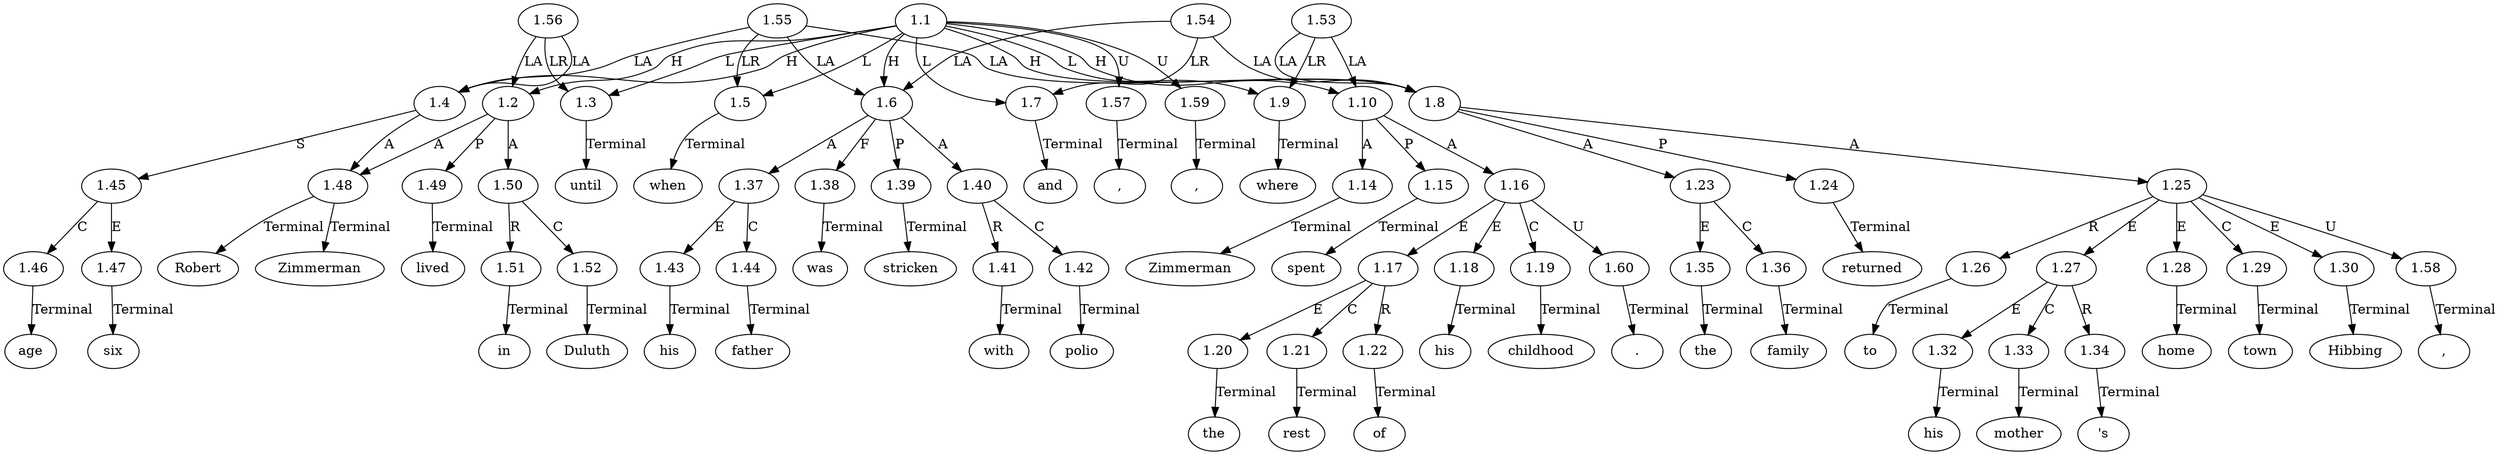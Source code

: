 // Graph
digraph {
	0.1 [label=Robert ordering=out]
	0.10 [label=when ordering=out]
	0.11 [label=his ordering=out]
	0.12 [label=father ordering=out]
	0.13 [label=was ordering=out]
	0.14 [label=stricken ordering=out]
	0.15 [label=with ordering=out]
	0.16 [label=polio ordering=out]
	0.17 [label=and ordering=out]
	0.18 [label=the ordering=out]
	0.19 [label=family ordering=out]
	0.2 [label=Zimmerman ordering=out]
	0.20 [label=returned ordering=out]
	0.21 [label=to ordering=out]
	0.22 [label=his ordering=out]
	0.23 [label=mother ordering=out]
	0.24 [label="'s" ordering=out]
	0.25 [label=home ordering=out]
	0.26 [label=town ordering=out]
	0.27 [label="," ordering=out]
	0.28 [label=Hibbing ordering=out]
	0.29 [label="," ordering=out]
	0.3 [label=lived ordering=out]
	0.30 [label=where ordering=out]
	0.31 [label=Zimmerman ordering=out]
	0.32 [label=spent ordering=out]
	0.33 [label=the ordering=out]
	0.34 [label=rest ordering=out]
	0.35 [label=of ordering=out]
	0.36 [label=his ordering=out]
	0.37 [label=childhood ordering=out]
	0.38 [label="." ordering=out]
	0.4 [label=in ordering=out]
	0.5 [label=Duluth ordering=out]
	0.6 [label=until ordering=out]
	0.7 [label=age ordering=out]
	0.8 [label=six ordering=out]
	0.9 [label="," ordering=out]
	1.1 [label=1.1 ordering=out]
	1.2 [label=1.2 ordering=out]
	1.3 [label=1.3 ordering=out]
	1.4 [label=1.4 ordering=out]
	1.5 [label=1.5 ordering=out]
	1.6 [label=1.6 ordering=out]
	1.7 [label=1.7 ordering=out]
	1.8 [label=1.8 ordering=out]
	1.9 [label=1.9 ordering=out]
	1.10 [label=1.10 ordering=out]
	1.14 [label=1.14 ordering=out]
	1.15 [label=1.15 ordering=out]
	1.16 [label=1.16 ordering=out]
	1.17 [label=1.17 ordering=out]
	1.18 [label=1.18 ordering=out]
	1.19 [label=1.19 ordering=out]
	1.20 [label=1.20 ordering=out]
	1.21 [label=1.21 ordering=out]
	1.22 [label=1.22 ordering=out]
	1.23 [label=1.23 ordering=out]
	1.24 [label=1.24 ordering=out]
	1.25 [label=1.25 ordering=out]
	1.26 [label=1.26 ordering=out]
	1.27 [label=1.27 ordering=out]
	1.28 [label=1.28 ordering=out]
	1.29 [label=1.29 ordering=out]
	1.30 [label=1.30 ordering=out]
	1.32 [label=1.32 ordering=out]
	1.33 [label=1.33 ordering=out]
	1.34 [label=1.34 ordering=out]
	1.35 [label=1.35 ordering=out]
	1.36 [label=1.36 ordering=out]
	1.37 [label=1.37 ordering=out]
	1.38 [label=1.38 ordering=out]
	1.39 [label=1.39 ordering=out]
	1.40 [label=1.40 ordering=out]
	1.41 [label=1.41 ordering=out]
	1.42 [label=1.42 ordering=out]
	1.43 [label=1.43 ordering=out]
	1.44 [label=1.44 ordering=out]
	1.45 [label=1.45 ordering=out]
	1.46 [label=1.46 ordering=out]
	1.47 [label=1.47 ordering=out]
	1.48 [label=1.48 ordering=out]
	1.49 [label=1.49 ordering=out]
	1.50 [label=1.50 ordering=out]
	1.51 [label=1.51 ordering=out]
	1.52 [label=1.52 ordering=out]
	1.53 [label=1.53 ordering=out]
	1.54 [label=1.54 ordering=out]
	1.55 [label=1.55 ordering=out]
	1.56 [label=1.56 ordering=out]
	1.57 [label=1.57 ordering=out]
	1.58 [label=1.58 ordering=out]
	1.59 [label=1.59 ordering=out]
	1.60 [label=1.60 ordering=out]
	1.1 -> 1.2 [label=H ordering=out]
	1.1 -> 1.3 [label=L ordering=out]
	1.1 -> 1.4 [label=H ordering=out]
	1.1 -> 1.5 [label=L ordering=out]
	1.1 -> 1.6 [label=H ordering=out]
	1.1 -> 1.7 [label=L ordering=out]
	1.1 -> 1.8 [label=H ordering=out]
	1.1 -> 1.9 [label=L ordering=out]
	1.1 -> 1.10 [label=H ordering=out]
	1.1 -> 1.57 [label=U ordering=out]
	1.1 -> 1.59 [label=U ordering=out]
	1.2 -> 1.48 [label=A ordering=out]
	1.2 -> 1.49 [label=P ordering=out]
	1.2 -> 1.50 [label=A ordering=out]
	1.3 -> 0.6 [label=Terminal ordering=out]
	1.4 -> 1.45 [label=S ordering=out]
	1.4 -> 1.48 [label=A ordering=out]
	1.5 -> 0.10 [label=Terminal ordering=out]
	1.6 -> 1.37 [label=A ordering=out]
	1.6 -> 1.38 [label=F ordering=out]
	1.6 -> 1.39 [label=P ordering=out]
	1.6 -> 1.40 [label=A ordering=out]
	1.7 -> 0.17 [label=Terminal ordering=out]
	1.8 -> 1.23 [label=A ordering=out]
	1.8 -> 1.24 [label=P ordering=out]
	1.8 -> 1.25 [label=A ordering=out]
	1.9 -> 0.30 [label=Terminal ordering=out]
	1.10 -> 1.14 [label=A ordering=out]
	1.10 -> 1.15 [label=P ordering=out]
	1.10 -> 1.16 [label=A ordering=out]
	1.14 -> 0.31 [label=Terminal ordering=out]
	1.15 -> 0.32 [label=Terminal ordering=out]
	1.16 -> 1.17 [label=E ordering=out]
	1.16 -> 1.18 [label=E ordering=out]
	1.16 -> 1.19 [label=C ordering=out]
	1.16 -> 1.60 [label=U ordering=out]
	1.17 -> 1.20 [label=E ordering=out]
	1.17 -> 1.21 [label=C ordering=out]
	1.17 -> 1.22 [label=R ordering=out]
	1.18 -> 0.36 [label=Terminal ordering=out]
	1.19 -> 0.37 [label=Terminal ordering=out]
	1.20 -> 0.33 [label=Terminal ordering=out]
	1.21 -> 0.34 [label=Terminal ordering=out]
	1.22 -> 0.35 [label=Terminal ordering=out]
	1.23 -> 1.35 [label=E ordering=out]
	1.23 -> 1.36 [label=C ordering=out]
	1.24 -> 0.20 [label=Terminal ordering=out]
	1.25 -> 1.26 [label=R ordering=out]
	1.25 -> 1.27 [label=E ordering=out]
	1.25 -> 1.28 [label=E ordering=out]
	1.25 -> 1.29 [label=C ordering=out]
	1.25 -> 1.30 [label=E ordering=out]
	1.25 -> 1.58 [label=U ordering=out]
	1.26 -> 0.21 [label=Terminal ordering=out]
	1.27 -> 1.32 [label=E ordering=out]
	1.27 -> 1.33 [label=C ordering=out]
	1.27 -> 1.34 [label=R ordering=out]
	1.28 -> 0.25 [label=Terminal ordering=out]
	1.29 -> 0.26 [label=Terminal ordering=out]
	1.30 -> 0.28 [label=Terminal ordering=out]
	1.32 -> 0.22 [label=Terminal ordering=out]
	1.33 -> 0.23 [label=Terminal ordering=out]
	1.34 -> 0.24 [label=Terminal ordering=out]
	1.35 -> 0.18 [label=Terminal ordering=out]
	1.36 -> 0.19 [label=Terminal ordering=out]
	1.37 -> 1.43 [label=E ordering=out]
	1.37 -> 1.44 [label=C ordering=out]
	1.38 -> 0.13 [label=Terminal ordering=out]
	1.39 -> 0.14 [label=Terminal ordering=out]
	1.40 -> 1.41 [label=R ordering=out]
	1.40 -> 1.42 [label=C ordering=out]
	1.41 -> 0.15 [label=Terminal ordering=out]
	1.42 -> 0.16 [label=Terminal ordering=out]
	1.43 -> 0.11 [label=Terminal ordering=out]
	1.44 -> 0.12 [label=Terminal ordering=out]
	1.45 -> 1.46 [label=C ordering=out]
	1.45 -> 1.47 [label=E ordering=out]
	1.46 -> 0.7 [label=Terminal ordering=out]
	1.47 -> 0.8 [label=Terminal ordering=out]
	1.48 -> 0.1 [label=Terminal ordering=out]
	1.48 -> 0.2 [label=Terminal ordering=out]
	1.49 -> 0.3 [label=Terminal ordering=out]
	1.50 -> 1.51 [label=R ordering=out]
	1.50 -> 1.52 [label=C ordering=out]
	1.51 -> 0.4 [label=Terminal ordering=out]
	1.52 -> 0.5 [label=Terminal ordering=out]
	1.53 -> 1.8 [label=LA ordering=out]
	1.53 -> 1.9 [label=LR ordering=out]
	1.53 -> 1.10 [label=LA ordering=out]
	1.54 -> 1.6 [label=LA ordering=out]
	1.54 -> 1.7 [label=LR ordering=out]
	1.54 -> 1.8 [label=LA ordering=out]
	1.55 -> 1.4 [label=LA ordering=out]
	1.55 -> 1.5 [label=LR ordering=out]
	1.55 -> 1.6 [label=LA ordering=out]
	1.55 -> 1.8 [label=LA ordering=out]
	1.56 -> 1.2 [label=LA ordering=out]
	1.56 -> 1.3 [label=LR ordering=out]
	1.56 -> 1.4 [label=LA ordering=out]
	1.57 -> 0.9 [label=Terminal ordering=out]
	1.58 -> 0.27 [label=Terminal ordering=out]
	1.59 -> 0.29 [label=Terminal ordering=out]
	1.60 -> 0.38 [label=Terminal ordering=out]
}
